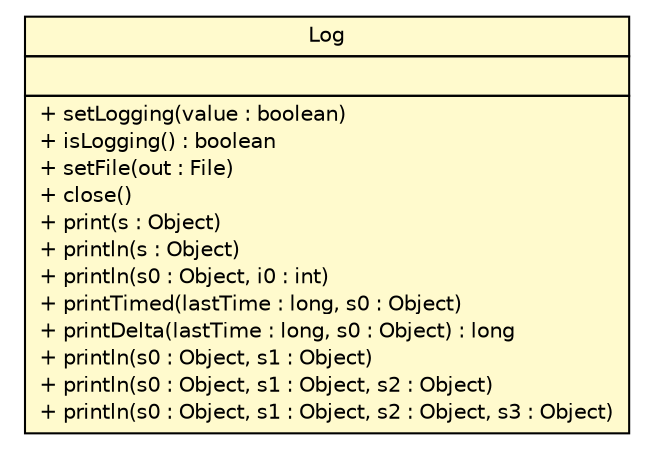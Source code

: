 #!/usr/local/bin/dot
#
# Class diagram 
# Generated by UMLGraph version 5.2 (http://www.umlgraph.org/)
#

digraph G {
	edge [fontname="Helvetica",fontsize=10,labelfontname="Helvetica",labelfontsize=10];
	node [fontname="Helvetica",fontsize=10,shape=plaintext];
	nodesep=0.25;
	ranksep=0.5;
	// dip.misc.Log
	c1156 [label=<<table title="dip.misc.Log" border="0" cellborder="1" cellspacing="0" cellpadding="2" port="p" bgcolor="lemonChiffon" href="./Log.html">
		<tr><td><table border="0" cellspacing="0" cellpadding="1">
<tr><td align="center" balign="center"> Log </td></tr>
		</table></td></tr>
		<tr><td><table border="0" cellspacing="0" cellpadding="1">
<tr><td align="left" balign="left">  </td></tr>
		</table></td></tr>
		<tr><td><table border="0" cellspacing="0" cellpadding="1">
<tr><td align="left" balign="left"> + setLogging(value : boolean) </td></tr>
<tr><td align="left" balign="left"> + isLogging() : boolean </td></tr>
<tr><td align="left" balign="left"> + setFile(out : File) </td></tr>
<tr><td align="left" balign="left"> + close() </td></tr>
<tr><td align="left" balign="left"> + print(s : Object) </td></tr>
<tr><td align="left" balign="left"> + println(s : Object) </td></tr>
<tr><td align="left" balign="left"> + println(s0 : Object, i0 : int) </td></tr>
<tr><td align="left" balign="left"> + printTimed(lastTime : long, s0 : Object) </td></tr>
<tr><td align="left" balign="left"> + printDelta(lastTime : long, s0 : Object) : long </td></tr>
<tr><td align="left" balign="left"> + println(s0 : Object, s1 : Object) </td></tr>
<tr><td align="left" balign="left"> + println(s0 : Object, s1 : Object, s2 : Object) </td></tr>
<tr><td align="left" balign="left"> + println(s0 : Object, s1 : Object, s2 : Object, s3 : Object) </td></tr>
		</table></td></tr>
		</table>>, fontname="Helvetica", fontcolor="black", fontsize=10.0];
}

